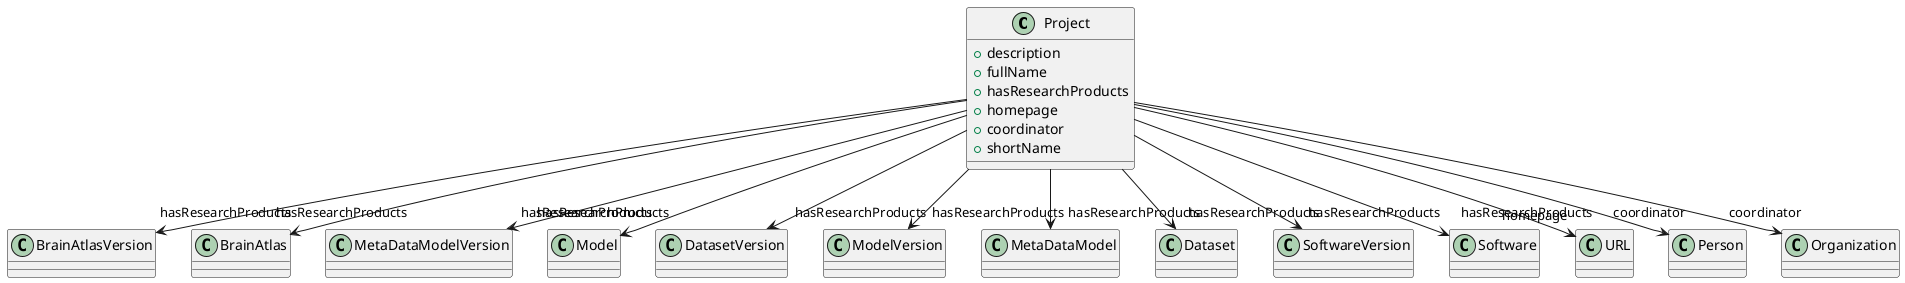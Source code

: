 @startuml
class Project {
+description
+fullName
+hasResearchProducts
+homepage
+coordinator
+shortName

}
Project -d-> "hasResearchProducts" BrainAtlasVersion
Project -d-> "hasResearchProducts" BrainAtlas
Project -d-> "hasResearchProducts" MetaDataModelVersion
Project -d-> "hasResearchProducts" Model
Project -d-> "hasResearchProducts" DatasetVersion
Project -d-> "hasResearchProducts" ModelVersion
Project -d-> "hasResearchProducts" MetaDataModel
Project -d-> "hasResearchProducts" Dataset
Project -d-> "hasResearchProducts" SoftwareVersion
Project -d-> "hasResearchProducts" Software
Project -d-> "homepage" URL
Project -d-> "coordinator" Person
Project -d-> "coordinator" Organization

@enduml